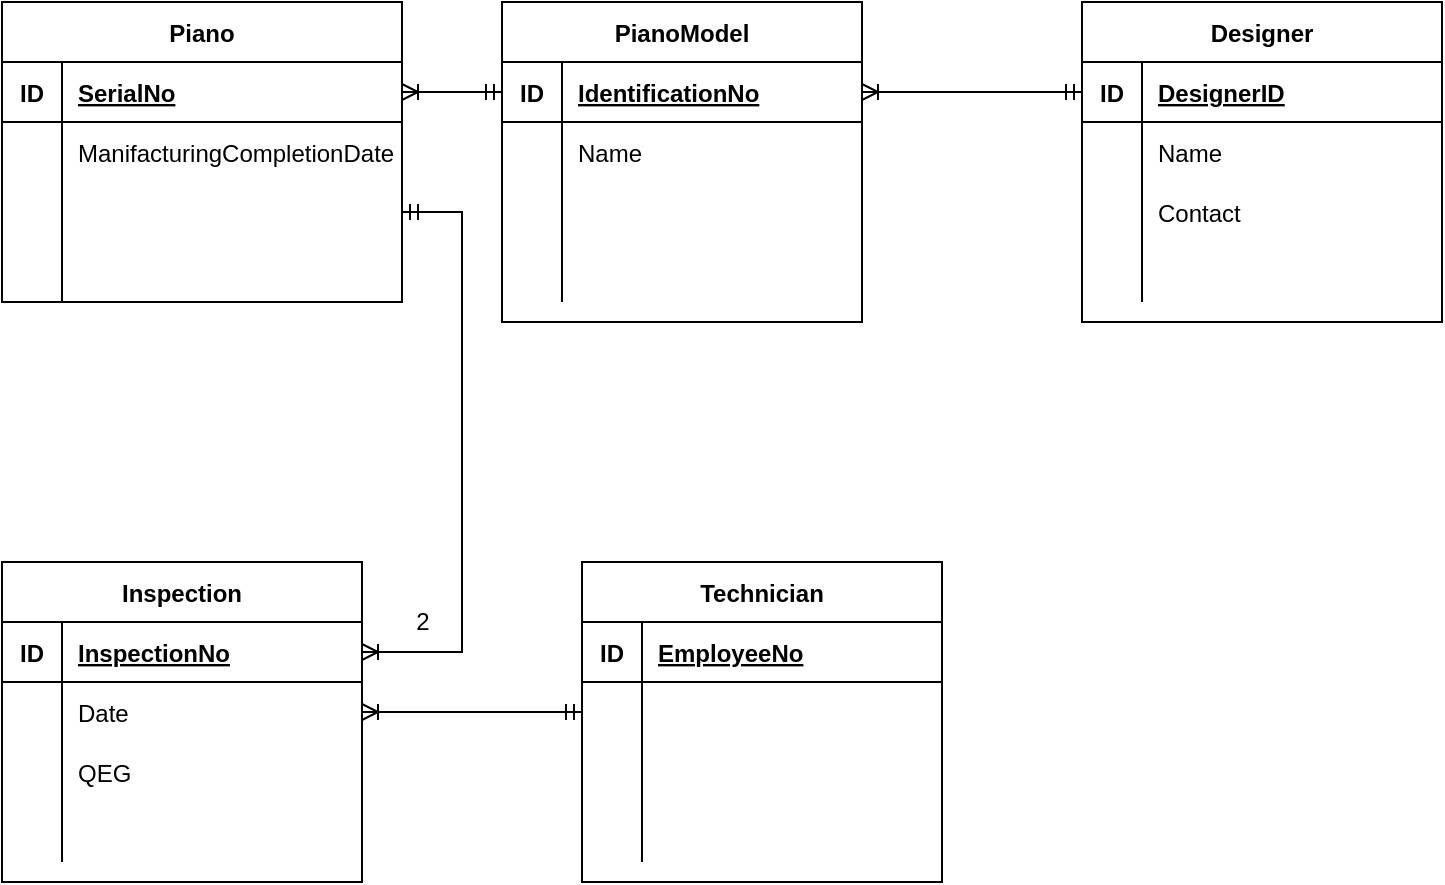<mxfile version="20.3.7" type="device"><diagram id="-Zmx85gqijIcIilCct_7" name="Page-1"><mxGraphModel dx="1038" dy="571" grid="1" gridSize="10" guides="1" tooltips="1" connect="1" arrows="1" fold="1" page="1" pageScale="1" pageWidth="827" pageHeight="1169" math="0" shadow="0"><root><mxCell id="0"/><mxCell id="1" parent="0"/><mxCell id="7-dw2xFlFNuXRp7WYyKM-1" value="Piano" style="shape=table;startSize=30;container=1;collapsible=1;childLayout=tableLayout;fixedRows=1;rowLines=0;fontStyle=1;align=center;resizeLast=1;" vertex="1" parent="1"><mxGeometry x="60" y="200" width="200" height="150" as="geometry"/></mxCell><mxCell id="7-dw2xFlFNuXRp7WYyKM-2" value="" style="shape=tableRow;horizontal=0;startSize=0;swimlaneHead=0;swimlaneBody=0;fillColor=none;collapsible=0;dropTarget=0;points=[[0,0.5],[1,0.5]];portConstraint=eastwest;top=0;left=0;right=0;bottom=1;" vertex="1" parent="7-dw2xFlFNuXRp7WYyKM-1"><mxGeometry y="30" width="200" height="30" as="geometry"/></mxCell><mxCell id="7-dw2xFlFNuXRp7WYyKM-3" value="ID" style="shape=partialRectangle;connectable=0;fillColor=none;top=0;left=0;bottom=0;right=0;fontStyle=1;overflow=hidden;" vertex="1" parent="7-dw2xFlFNuXRp7WYyKM-2"><mxGeometry width="30" height="30" as="geometry"><mxRectangle width="30" height="30" as="alternateBounds"/></mxGeometry></mxCell><mxCell id="7-dw2xFlFNuXRp7WYyKM-4" value="SerialNo" style="shape=partialRectangle;connectable=0;fillColor=none;top=0;left=0;bottom=0;right=0;align=left;spacingLeft=6;fontStyle=5;overflow=hidden;" vertex="1" parent="7-dw2xFlFNuXRp7WYyKM-2"><mxGeometry x="30" width="170" height="30" as="geometry"><mxRectangle width="170" height="30" as="alternateBounds"/></mxGeometry></mxCell><mxCell id="7-dw2xFlFNuXRp7WYyKM-5" value="" style="shape=tableRow;horizontal=0;startSize=0;swimlaneHead=0;swimlaneBody=0;fillColor=none;collapsible=0;dropTarget=0;points=[[0,0.5],[1,0.5]];portConstraint=eastwest;top=0;left=0;right=0;bottom=0;" vertex="1" parent="7-dw2xFlFNuXRp7WYyKM-1"><mxGeometry y="60" width="200" height="30" as="geometry"/></mxCell><mxCell id="7-dw2xFlFNuXRp7WYyKM-6" value="" style="shape=partialRectangle;connectable=0;fillColor=none;top=0;left=0;bottom=0;right=0;editable=1;overflow=hidden;" vertex="1" parent="7-dw2xFlFNuXRp7WYyKM-5"><mxGeometry width="30" height="30" as="geometry"><mxRectangle width="30" height="30" as="alternateBounds"/></mxGeometry></mxCell><mxCell id="7-dw2xFlFNuXRp7WYyKM-7" value="ManifacturingCompletionDate" style="shape=partialRectangle;connectable=0;fillColor=none;top=0;left=0;bottom=0;right=0;align=left;spacingLeft=6;overflow=hidden;" vertex="1" parent="7-dw2xFlFNuXRp7WYyKM-5"><mxGeometry x="30" width="170" height="30" as="geometry"><mxRectangle width="170" height="30" as="alternateBounds"/></mxGeometry></mxCell><mxCell id="7-dw2xFlFNuXRp7WYyKM-8" value="" style="shape=tableRow;horizontal=0;startSize=0;swimlaneHead=0;swimlaneBody=0;fillColor=none;collapsible=0;dropTarget=0;points=[[0,0.5],[1,0.5]];portConstraint=eastwest;top=0;left=0;right=0;bottom=0;" vertex="1" parent="7-dw2xFlFNuXRp7WYyKM-1"><mxGeometry y="90" width="200" height="30" as="geometry"/></mxCell><mxCell id="7-dw2xFlFNuXRp7WYyKM-9" value="" style="shape=partialRectangle;connectable=0;fillColor=none;top=0;left=0;bottom=0;right=0;editable=1;overflow=hidden;" vertex="1" parent="7-dw2xFlFNuXRp7WYyKM-8"><mxGeometry width="30" height="30" as="geometry"><mxRectangle width="30" height="30" as="alternateBounds"/></mxGeometry></mxCell><mxCell id="7-dw2xFlFNuXRp7WYyKM-10" value="" style="shape=partialRectangle;connectable=0;fillColor=none;top=0;left=0;bottom=0;right=0;align=left;spacingLeft=6;overflow=hidden;" vertex="1" parent="7-dw2xFlFNuXRp7WYyKM-8"><mxGeometry x="30" width="170" height="30" as="geometry"><mxRectangle width="170" height="30" as="alternateBounds"/></mxGeometry></mxCell><mxCell id="7-dw2xFlFNuXRp7WYyKM-11" value="" style="shape=tableRow;horizontal=0;startSize=0;swimlaneHead=0;swimlaneBody=0;fillColor=none;collapsible=0;dropTarget=0;points=[[0,0.5],[1,0.5]];portConstraint=eastwest;top=0;left=0;right=0;bottom=0;" vertex="1" parent="7-dw2xFlFNuXRp7WYyKM-1"><mxGeometry y="120" width="200" height="30" as="geometry"/></mxCell><mxCell id="7-dw2xFlFNuXRp7WYyKM-12" value="" style="shape=partialRectangle;connectable=0;fillColor=none;top=0;left=0;bottom=0;right=0;editable=1;overflow=hidden;" vertex="1" parent="7-dw2xFlFNuXRp7WYyKM-11"><mxGeometry width="30" height="30" as="geometry"><mxRectangle width="30" height="30" as="alternateBounds"/></mxGeometry></mxCell><mxCell id="7-dw2xFlFNuXRp7WYyKM-13" value="" style="shape=partialRectangle;connectable=0;fillColor=none;top=0;left=0;bottom=0;right=0;align=left;spacingLeft=6;overflow=hidden;" vertex="1" parent="7-dw2xFlFNuXRp7WYyKM-11"><mxGeometry x="30" width="170" height="30" as="geometry"><mxRectangle width="170" height="30" as="alternateBounds"/></mxGeometry></mxCell><mxCell id="7-dw2xFlFNuXRp7WYyKM-14" value="PianoModel" style="shape=table;startSize=30;container=1;collapsible=1;childLayout=tableLayout;fixedRows=1;rowLines=0;fontStyle=1;align=center;resizeLast=1;" vertex="1" parent="1"><mxGeometry x="310" y="200" width="180" height="160" as="geometry"/></mxCell><mxCell id="7-dw2xFlFNuXRp7WYyKM-15" value="" style="shape=tableRow;horizontal=0;startSize=0;swimlaneHead=0;swimlaneBody=0;fillColor=none;collapsible=0;dropTarget=0;points=[[0,0.5],[1,0.5]];portConstraint=eastwest;top=0;left=0;right=0;bottom=1;" vertex="1" parent="7-dw2xFlFNuXRp7WYyKM-14"><mxGeometry y="30" width="180" height="30" as="geometry"/></mxCell><mxCell id="7-dw2xFlFNuXRp7WYyKM-16" value="ID" style="shape=partialRectangle;connectable=0;fillColor=none;top=0;left=0;bottom=0;right=0;fontStyle=1;overflow=hidden;" vertex="1" parent="7-dw2xFlFNuXRp7WYyKM-15"><mxGeometry width="30" height="30" as="geometry"><mxRectangle width="30" height="30" as="alternateBounds"/></mxGeometry></mxCell><mxCell id="7-dw2xFlFNuXRp7WYyKM-17" value="IdentificationNo" style="shape=partialRectangle;connectable=0;fillColor=none;top=0;left=0;bottom=0;right=0;align=left;spacingLeft=6;fontStyle=5;overflow=hidden;" vertex="1" parent="7-dw2xFlFNuXRp7WYyKM-15"><mxGeometry x="30" width="150" height="30" as="geometry"><mxRectangle width="150" height="30" as="alternateBounds"/></mxGeometry></mxCell><mxCell id="7-dw2xFlFNuXRp7WYyKM-18" value="" style="shape=tableRow;horizontal=0;startSize=0;swimlaneHead=0;swimlaneBody=0;fillColor=none;collapsible=0;dropTarget=0;points=[[0,0.5],[1,0.5]];portConstraint=eastwest;top=0;left=0;right=0;bottom=0;" vertex="1" parent="7-dw2xFlFNuXRp7WYyKM-14"><mxGeometry y="60" width="180" height="30" as="geometry"/></mxCell><mxCell id="7-dw2xFlFNuXRp7WYyKM-19" value="" style="shape=partialRectangle;connectable=0;fillColor=none;top=0;left=0;bottom=0;right=0;editable=1;overflow=hidden;" vertex="1" parent="7-dw2xFlFNuXRp7WYyKM-18"><mxGeometry width="30" height="30" as="geometry"><mxRectangle width="30" height="30" as="alternateBounds"/></mxGeometry></mxCell><mxCell id="7-dw2xFlFNuXRp7WYyKM-20" value="Name " style="shape=partialRectangle;connectable=0;fillColor=none;top=0;left=0;bottom=0;right=0;align=left;spacingLeft=6;overflow=hidden;" vertex="1" parent="7-dw2xFlFNuXRp7WYyKM-18"><mxGeometry x="30" width="150" height="30" as="geometry"><mxRectangle width="150" height="30" as="alternateBounds"/></mxGeometry></mxCell><mxCell id="7-dw2xFlFNuXRp7WYyKM-21" value="" style="shape=tableRow;horizontal=0;startSize=0;swimlaneHead=0;swimlaneBody=0;fillColor=none;collapsible=0;dropTarget=0;points=[[0,0.5],[1,0.5]];portConstraint=eastwest;top=0;left=0;right=0;bottom=0;" vertex="1" parent="7-dw2xFlFNuXRp7WYyKM-14"><mxGeometry y="90" width="180" height="30" as="geometry"/></mxCell><mxCell id="7-dw2xFlFNuXRp7WYyKM-22" value="" style="shape=partialRectangle;connectable=0;fillColor=none;top=0;left=0;bottom=0;right=0;editable=1;overflow=hidden;" vertex="1" parent="7-dw2xFlFNuXRp7WYyKM-21"><mxGeometry width="30" height="30" as="geometry"><mxRectangle width="30" height="30" as="alternateBounds"/></mxGeometry></mxCell><mxCell id="7-dw2xFlFNuXRp7WYyKM-23" value="" style="shape=partialRectangle;connectable=0;fillColor=none;top=0;left=0;bottom=0;right=0;align=left;spacingLeft=6;overflow=hidden;" vertex="1" parent="7-dw2xFlFNuXRp7WYyKM-21"><mxGeometry x="30" width="150" height="30" as="geometry"><mxRectangle width="150" height="30" as="alternateBounds"/></mxGeometry></mxCell><mxCell id="7-dw2xFlFNuXRp7WYyKM-24" value="" style="shape=tableRow;horizontal=0;startSize=0;swimlaneHead=0;swimlaneBody=0;fillColor=none;collapsible=0;dropTarget=0;points=[[0,0.5],[1,0.5]];portConstraint=eastwest;top=0;left=0;right=0;bottom=0;" vertex="1" parent="7-dw2xFlFNuXRp7WYyKM-14"><mxGeometry y="120" width="180" height="30" as="geometry"/></mxCell><mxCell id="7-dw2xFlFNuXRp7WYyKM-25" value="" style="shape=partialRectangle;connectable=0;fillColor=none;top=0;left=0;bottom=0;right=0;editable=1;overflow=hidden;" vertex="1" parent="7-dw2xFlFNuXRp7WYyKM-24"><mxGeometry width="30" height="30" as="geometry"><mxRectangle width="30" height="30" as="alternateBounds"/></mxGeometry></mxCell><mxCell id="7-dw2xFlFNuXRp7WYyKM-26" value="" style="shape=partialRectangle;connectable=0;fillColor=none;top=0;left=0;bottom=0;right=0;align=left;spacingLeft=6;overflow=hidden;" vertex="1" parent="7-dw2xFlFNuXRp7WYyKM-24"><mxGeometry x="30" width="150" height="30" as="geometry"><mxRectangle width="150" height="30" as="alternateBounds"/></mxGeometry></mxCell><mxCell id="7-dw2xFlFNuXRp7WYyKM-27" value="Designer" style="shape=table;startSize=30;container=1;collapsible=1;childLayout=tableLayout;fixedRows=1;rowLines=0;fontStyle=1;align=center;resizeLast=1;" vertex="1" parent="1"><mxGeometry x="600" y="200" width="180" height="160" as="geometry"/></mxCell><mxCell id="7-dw2xFlFNuXRp7WYyKM-28" value="" style="shape=tableRow;horizontal=0;startSize=0;swimlaneHead=0;swimlaneBody=0;fillColor=none;collapsible=0;dropTarget=0;points=[[0,0.5],[1,0.5]];portConstraint=eastwest;top=0;left=0;right=0;bottom=1;" vertex="1" parent="7-dw2xFlFNuXRp7WYyKM-27"><mxGeometry y="30" width="180" height="30" as="geometry"/></mxCell><mxCell id="7-dw2xFlFNuXRp7WYyKM-29" value="ID" style="shape=partialRectangle;connectable=0;fillColor=none;top=0;left=0;bottom=0;right=0;fontStyle=1;overflow=hidden;" vertex="1" parent="7-dw2xFlFNuXRp7WYyKM-28"><mxGeometry width="30" height="30" as="geometry"><mxRectangle width="30" height="30" as="alternateBounds"/></mxGeometry></mxCell><mxCell id="7-dw2xFlFNuXRp7WYyKM-30" value="DesignerID" style="shape=partialRectangle;connectable=0;fillColor=none;top=0;left=0;bottom=0;right=0;align=left;spacingLeft=6;fontStyle=5;overflow=hidden;" vertex="1" parent="7-dw2xFlFNuXRp7WYyKM-28"><mxGeometry x="30" width="150" height="30" as="geometry"><mxRectangle width="150" height="30" as="alternateBounds"/></mxGeometry></mxCell><mxCell id="7-dw2xFlFNuXRp7WYyKM-31" value="" style="shape=tableRow;horizontal=0;startSize=0;swimlaneHead=0;swimlaneBody=0;fillColor=none;collapsible=0;dropTarget=0;points=[[0,0.5],[1,0.5]];portConstraint=eastwest;top=0;left=0;right=0;bottom=0;" vertex="1" parent="7-dw2xFlFNuXRp7WYyKM-27"><mxGeometry y="60" width="180" height="30" as="geometry"/></mxCell><mxCell id="7-dw2xFlFNuXRp7WYyKM-32" value="" style="shape=partialRectangle;connectable=0;fillColor=none;top=0;left=0;bottom=0;right=0;editable=1;overflow=hidden;" vertex="1" parent="7-dw2xFlFNuXRp7WYyKM-31"><mxGeometry width="30" height="30" as="geometry"><mxRectangle width="30" height="30" as="alternateBounds"/></mxGeometry></mxCell><mxCell id="7-dw2xFlFNuXRp7WYyKM-33" value="Name" style="shape=partialRectangle;connectable=0;fillColor=none;top=0;left=0;bottom=0;right=0;align=left;spacingLeft=6;overflow=hidden;" vertex="1" parent="7-dw2xFlFNuXRp7WYyKM-31"><mxGeometry x="30" width="150" height="30" as="geometry"><mxRectangle width="150" height="30" as="alternateBounds"/></mxGeometry></mxCell><mxCell id="7-dw2xFlFNuXRp7WYyKM-34" value="" style="shape=tableRow;horizontal=0;startSize=0;swimlaneHead=0;swimlaneBody=0;fillColor=none;collapsible=0;dropTarget=0;points=[[0,0.5],[1,0.5]];portConstraint=eastwest;top=0;left=0;right=0;bottom=0;" vertex="1" parent="7-dw2xFlFNuXRp7WYyKM-27"><mxGeometry y="90" width="180" height="30" as="geometry"/></mxCell><mxCell id="7-dw2xFlFNuXRp7WYyKM-35" value="" style="shape=partialRectangle;connectable=0;fillColor=none;top=0;left=0;bottom=0;right=0;editable=1;overflow=hidden;" vertex="1" parent="7-dw2xFlFNuXRp7WYyKM-34"><mxGeometry width="30" height="30" as="geometry"><mxRectangle width="30" height="30" as="alternateBounds"/></mxGeometry></mxCell><mxCell id="7-dw2xFlFNuXRp7WYyKM-36" value="Contact" style="shape=partialRectangle;connectable=0;fillColor=none;top=0;left=0;bottom=0;right=0;align=left;spacingLeft=6;overflow=hidden;" vertex="1" parent="7-dw2xFlFNuXRp7WYyKM-34"><mxGeometry x="30" width="150" height="30" as="geometry"><mxRectangle width="150" height="30" as="alternateBounds"/></mxGeometry></mxCell><mxCell id="7-dw2xFlFNuXRp7WYyKM-37" value="" style="shape=tableRow;horizontal=0;startSize=0;swimlaneHead=0;swimlaneBody=0;fillColor=none;collapsible=0;dropTarget=0;points=[[0,0.5],[1,0.5]];portConstraint=eastwest;top=0;left=0;right=0;bottom=0;" vertex="1" parent="7-dw2xFlFNuXRp7WYyKM-27"><mxGeometry y="120" width="180" height="30" as="geometry"/></mxCell><mxCell id="7-dw2xFlFNuXRp7WYyKM-38" value="" style="shape=partialRectangle;connectable=0;fillColor=none;top=0;left=0;bottom=0;right=0;editable=1;overflow=hidden;" vertex="1" parent="7-dw2xFlFNuXRp7WYyKM-37"><mxGeometry width="30" height="30" as="geometry"><mxRectangle width="30" height="30" as="alternateBounds"/></mxGeometry></mxCell><mxCell id="7-dw2xFlFNuXRp7WYyKM-39" value="" style="shape=partialRectangle;connectable=0;fillColor=none;top=0;left=0;bottom=0;right=0;align=left;spacingLeft=6;overflow=hidden;" vertex="1" parent="7-dw2xFlFNuXRp7WYyKM-37"><mxGeometry x="30" width="150" height="30" as="geometry"><mxRectangle width="150" height="30" as="alternateBounds"/></mxGeometry></mxCell><mxCell id="7-dw2xFlFNuXRp7WYyKM-43" value="Inspection" style="shape=table;startSize=30;container=1;collapsible=1;childLayout=tableLayout;fixedRows=1;rowLines=0;fontStyle=1;align=center;resizeLast=1;" vertex="1" parent="1"><mxGeometry x="60" y="480" width="180" height="160" as="geometry"/></mxCell><mxCell id="7-dw2xFlFNuXRp7WYyKM-44" value="" style="shape=tableRow;horizontal=0;startSize=0;swimlaneHead=0;swimlaneBody=0;fillColor=none;collapsible=0;dropTarget=0;points=[[0,0.5],[1,0.5]];portConstraint=eastwest;top=0;left=0;right=0;bottom=1;" vertex="1" parent="7-dw2xFlFNuXRp7WYyKM-43"><mxGeometry y="30" width="180" height="30" as="geometry"/></mxCell><mxCell id="7-dw2xFlFNuXRp7WYyKM-45" value="ID" style="shape=partialRectangle;connectable=0;fillColor=none;top=0;left=0;bottom=0;right=0;fontStyle=1;overflow=hidden;" vertex="1" parent="7-dw2xFlFNuXRp7WYyKM-44"><mxGeometry width="30" height="30" as="geometry"><mxRectangle width="30" height="30" as="alternateBounds"/></mxGeometry></mxCell><mxCell id="7-dw2xFlFNuXRp7WYyKM-46" value="InspectionNo" style="shape=partialRectangle;connectable=0;fillColor=none;top=0;left=0;bottom=0;right=0;align=left;spacingLeft=6;fontStyle=5;overflow=hidden;" vertex="1" parent="7-dw2xFlFNuXRp7WYyKM-44"><mxGeometry x="30" width="150" height="30" as="geometry"><mxRectangle width="150" height="30" as="alternateBounds"/></mxGeometry></mxCell><mxCell id="7-dw2xFlFNuXRp7WYyKM-47" value="" style="shape=tableRow;horizontal=0;startSize=0;swimlaneHead=0;swimlaneBody=0;fillColor=none;collapsible=0;dropTarget=0;points=[[0,0.5],[1,0.5]];portConstraint=eastwest;top=0;left=0;right=0;bottom=0;" vertex="1" parent="7-dw2xFlFNuXRp7WYyKM-43"><mxGeometry y="60" width="180" height="30" as="geometry"/></mxCell><mxCell id="7-dw2xFlFNuXRp7WYyKM-48" value="" style="shape=partialRectangle;connectable=0;fillColor=none;top=0;left=0;bottom=0;right=0;editable=1;overflow=hidden;" vertex="1" parent="7-dw2xFlFNuXRp7WYyKM-47"><mxGeometry width="30" height="30" as="geometry"><mxRectangle width="30" height="30" as="alternateBounds"/></mxGeometry></mxCell><mxCell id="7-dw2xFlFNuXRp7WYyKM-49" value="Date" style="shape=partialRectangle;connectable=0;fillColor=none;top=0;left=0;bottom=0;right=0;align=left;spacingLeft=6;overflow=hidden;" vertex="1" parent="7-dw2xFlFNuXRp7WYyKM-47"><mxGeometry x="30" width="150" height="30" as="geometry"><mxRectangle width="150" height="30" as="alternateBounds"/></mxGeometry></mxCell><mxCell id="7-dw2xFlFNuXRp7WYyKM-50" value="" style="shape=tableRow;horizontal=0;startSize=0;swimlaneHead=0;swimlaneBody=0;fillColor=none;collapsible=0;dropTarget=0;points=[[0,0.5],[1,0.5]];portConstraint=eastwest;top=0;left=0;right=0;bottom=0;" vertex="1" parent="7-dw2xFlFNuXRp7WYyKM-43"><mxGeometry y="90" width="180" height="30" as="geometry"/></mxCell><mxCell id="7-dw2xFlFNuXRp7WYyKM-51" value="" style="shape=partialRectangle;connectable=0;fillColor=none;top=0;left=0;bottom=0;right=0;editable=1;overflow=hidden;" vertex="1" parent="7-dw2xFlFNuXRp7WYyKM-50"><mxGeometry width="30" height="30" as="geometry"><mxRectangle width="30" height="30" as="alternateBounds"/></mxGeometry></mxCell><mxCell id="7-dw2xFlFNuXRp7WYyKM-52" value="QEG" style="shape=partialRectangle;connectable=0;fillColor=none;top=0;left=0;bottom=0;right=0;align=left;spacingLeft=6;overflow=hidden;" vertex="1" parent="7-dw2xFlFNuXRp7WYyKM-50"><mxGeometry x="30" width="150" height="30" as="geometry"><mxRectangle width="150" height="30" as="alternateBounds"/></mxGeometry></mxCell><mxCell id="7-dw2xFlFNuXRp7WYyKM-53" value="" style="shape=tableRow;horizontal=0;startSize=0;swimlaneHead=0;swimlaneBody=0;fillColor=none;collapsible=0;dropTarget=0;points=[[0,0.5],[1,0.5]];portConstraint=eastwest;top=0;left=0;right=0;bottom=0;" vertex="1" parent="7-dw2xFlFNuXRp7WYyKM-43"><mxGeometry y="120" width="180" height="30" as="geometry"/></mxCell><mxCell id="7-dw2xFlFNuXRp7WYyKM-54" value="" style="shape=partialRectangle;connectable=0;fillColor=none;top=0;left=0;bottom=0;right=0;editable=1;overflow=hidden;" vertex="1" parent="7-dw2xFlFNuXRp7WYyKM-53"><mxGeometry width="30" height="30" as="geometry"><mxRectangle width="30" height="30" as="alternateBounds"/></mxGeometry></mxCell><mxCell id="7-dw2xFlFNuXRp7WYyKM-55" value="" style="shape=partialRectangle;connectable=0;fillColor=none;top=0;left=0;bottom=0;right=0;align=left;spacingLeft=6;overflow=hidden;" vertex="1" parent="7-dw2xFlFNuXRp7WYyKM-53"><mxGeometry x="30" width="150" height="30" as="geometry"><mxRectangle width="150" height="30" as="alternateBounds"/></mxGeometry></mxCell><mxCell id="7-dw2xFlFNuXRp7WYyKM-56" value="Technician" style="shape=table;startSize=30;container=1;collapsible=1;childLayout=tableLayout;fixedRows=1;rowLines=0;fontStyle=1;align=center;resizeLast=1;" vertex="1" parent="1"><mxGeometry x="350" y="480" width="180" height="160" as="geometry"/></mxCell><mxCell id="7-dw2xFlFNuXRp7WYyKM-57" value="" style="shape=tableRow;horizontal=0;startSize=0;swimlaneHead=0;swimlaneBody=0;fillColor=none;collapsible=0;dropTarget=0;points=[[0,0.5],[1,0.5]];portConstraint=eastwest;top=0;left=0;right=0;bottom=1;" vertex="1" parent="7-dw2xFlFNuXRp7WYyKM-56"><mxGeometry y="30" width="180" height="30" as="geometry"/></mxCell><mxCell id="7-dw2xFlFNuXRp7WYyKM-58" value="ID" style="shape=partialRectangle;connectable=0;fillColor=none;top=0;left=0;bottom=0;right=0;fontStyle=1;overflow=hidden;" vertex="1" parent="7-dw2xFlFNuXRp7WYyKM-57"><mxGeometry width="30" height="30" as="geometry"><mxRectangle width="30" height="30" as="alternateBounds"/></mxGeometry></mxCell><mxCell id="7-dw2xFlFNuXRp7WYyKM-59" value="EmployeeNo" style="shape=partialRectangle;connectable=0;fillColor=none;top=0;left=0;bottom=0;right=0;align=left;spacingLeft=6;fontStyle=5;overflow=hidden;" vertex="1" parent="7-dw2xFlFNuXRp7WYyKM-57"><mxGeometry x="30" width="150" height="30" as="geometry"><mxRectangle width="150" height="30" as="alternateBounds"/></mxGeometry></mxCell><mxCell id="7-dw2xFlFNuXRp7WYyKM-60" value="" style="shape=tableRow;horizontal=0;startSize=0;swimlaneHead=0;swimlaneBody=0;fillColor=none;collapsible=0;dropTarget=0;points=[[0,0.5],[1,0.5]];portConstraint=eastwest;top=0;left=0;right=0;bottom=0;" vertex="1" parent="7-dw2xFlFNuXRp7WYyKM-56"><mxGeometry y="60" width="180" height="30" as="geometry"/></mxCell><mxCell id="7-dw2xFlFNuXRp7WYyKM-61" value="" style="shape=partialRectangle;connectable=0;fillColor=none;top=0;left=0;bottom=0;right=0;editable=1;overflow=hidden;" vertex="1" parent="7-dw2xFlFNuXRp7WYyKM-60"><mxGeometry width="30" height="30" as="geometry"><mxRectangle width="30" height="30" as="alternateBounds"/></mxGeometry></mxCell><mxCell id="7-dw2xFlFNuXRp7WYyKM-62" value="" style="shape=partialRectangle;connectable=0;fillColor=none;top=0;left=0;bottom=0;right=0;align=left;spacingLeft=6;overflow=hidden;" vertex="1" parent="7-dw2xFlFNuXRp7WYyKM-60"><mxGeometry x="30" width="150" height="30" as="geometry"><mxRectangle width="150" height="30" as="alternateBounds"/></mxGeometry></mxCell><mxCell id="7-dw2xFlFNuXRp7WYyKM-63" value="" style="shape=tableRow;horizontal=0;startSize=0;swimlaneHead=0;swimlaneBody=0;fillColor=none;collapsible=0;dropTarget=0;points=[[0,0.5],[1,0.5]];portConstraint=eastwest;top=0;left=0;right=0;bottom=0;" vertex="1" parent="7-dw2xFlFNuXRp7WYyKM-56"><mxGeometry y="90" width="180" height="30" as="geometry"/></mxCell><mxCell id="7-dw2xFlFNuXRp7WYyKM-64" value="" style="shape=partialRectangle;connectable=0;fillColor=none;top=0;left=0;bottom=0;right=0;editable=1;overflow=hidden;" vertex="1" parent="7-dw2xFlFNuXRp7WYyKM-63"><mxGeometry width="30" height="30" as="geometry"><mxRectangle width="30" height="30" as="alternateBounds"/></mxGeometry></mxCell><mxCell id="7-dw2xFlFNuXRp7WYyKM-65" value="" style="shape=partialRectangle;connectable=0;fillColor=none;top=0;left=0;bottom=0;right=0;align=left;spacingLeft=6;overflow=hidden;" vertex="1" parent="7-dw2xFlFNuXRp7WYyKM-63"><mxGeometry x="30" width="150" height="30" as="geometry"><mxRectangle width="150" height="30" as="alternateBounds"/></mxGeometry></mxCell><mxCell id="7-dw2xFlFNuXRp7WYyKM-66" value="" style="shape=tableRow;horizontal=0;startSize=0;swimlaneHead=0;swimlaneBody=0;fillColor=none;collapsible=0;dropTarget=0;points=[[0,0.5],[1,0.5]];portConstraint=eastwest;top=0;left=0;right=0;bottom=0;" vertex="1" parent="7-dw2xFlFNuXRp7WYyKM-56"><mxGeometry y="120" width="180" height="30" as="geometry"/></mxCell><mxCell id="7-dw2xFlFNuXRp7WYyKM-67" value="" style="shape=partialRectangle;connectable=0;fillColor=none;top=0;left=0;bottom=0;right=0;editable=1;overflow=hidden;" vertex="1" parent="7-dw2xFlFNuXRp7WYyKM-66"><mxGeometry width="30" height="30" as="geometry"><mxRectangle width="30" height="30" as="alternateBounds"/></mxGeometry></mxCell><mxCell id="7-dw2xFlFNuXRp7WYyKM-68" value="" style="shape=partialRectangle;connectable=0;fillColor=none;top=0;left=0;bottom=0;right=0;align=left;spacingLeft=6;overflow=hidden;" vertex="1" parent="7-dw2xFlFNuXRp7WYyKM-66"><mxGeometry x="30" width="150" height="30" as="geometry"><mxRectangle width="150" height="30" as="alternateBounds"/></mxGeometry></mxCell><mxCell id="7-dw2xFlFNuXRp7WYyKM-69" value="" style="edgeStyle=entityRelationEdgeStyle;fontSize=12;html=1;endArrow=ERoneToMany;startArrow=ERmandOne;rounded=0;entryX=1;entryY=0.5;entryDx=0;entryDy=0;exitX=0;exitY=0.5;exitDx=0;exitDy=0;" edge="1" parent="1" source="7-dw2xFlFNuXRp7WYyKM-60" target="7-dw2xFlFNuXRp7WYyKM-47"><mxGeometry width="100" height="100" relative="1" as="geometry"><mxPoint x="370" y="480" as="sourcePoint"/><mxPoint x="470" y="380" as="targetPoint"/></mxGeometry></mxCell><mxCell id="7-dw2xFlFNuXRp7WYyKM-71" value="" style="edgeStyle=entityRelationEdgeStyle;fontSize=12;html=1;endArrow=ERoneToMany;startArrow=ERmandOne;rounded=0;entryX=1;entryY=0.5;entryDx=0;entryDy=0;" edge="1" parent="1" source="7-dw2xFlFNuXRp7WYyKM-8" target="7-dw2xFlFNuXRp7WYyKM-44"><mxGeometry width="100" height="100" relative="1" as="geometry"><mxPoint x="-10" y="270" as="sourcePoint"/><mxPoint x="30" y="360" as="targetPoint"/></mxGeometry></mxCell><mxCell id="7-dw2xFlFNuXRp7WYyKM-72" value="" style="edgeStyle=entityRelationEdgeStyle;fontSize=12;html=1;endArrow=ERoneToMany;startArrow=ERmandOne;rounded=0;exitX=0;exitY=0.5;exitDx=0;exitDy=0;entryX=1;entryY=0.5;entryDx=0;entryDy=0;" edge="1" parent="1" source="7-dw2xFlFNuXRp7WYyKM-15" target="7-dw2xFlFNuXRp7WYyKM-2"><mxGeometry width="100" height="100" relative="1" as="geometry"><mxPoint x="320" y="480" as="sourcePoint"/><mxPoint x="420" y="380" as="targetPoint"/></mxGeometry></mxCell><mxCell id="7-dw2xFlFNuXRp7WYyKM-73" value="" style="edgeStyle=entityRelationEdgeStyle;fontSize=12;html=1;endArrow=ERoneToMany;startArrow=ERmandOne;rounded=0;exitX=0;exitY=0.5;exitDx=0;exitDy=0;entryX=1;entryY=0.5;entryDx=0;entryDy=0;" edge="1" parent="1" source="7-dw2xFlFNuXRp7WYyKM-28" target="7-dw2xFlFNuXRp7WYyKM-15"><mxGeometry width="100" height="100" relative="1" as="geometry"><mxPoint x="530" y="500" as="sourcePoint"/><mxPoint x="630" y="400" as="targetPoint"/></mxGeometry></mxCell><mxCell id="7-dw2xFlFNuXRp7WYyKM-74" value="2" style="text;html=1;align=center;verticalAlign=middle;resizable=0;points=[];autosize=1;strokeColor=none;fillColor=none;" vertex="1" parent="1"><mxGeometry x="255" y="495" width="30" height="30" as="geometry"/></mxCell></root></mxGraphModel></diagram></mxfile>